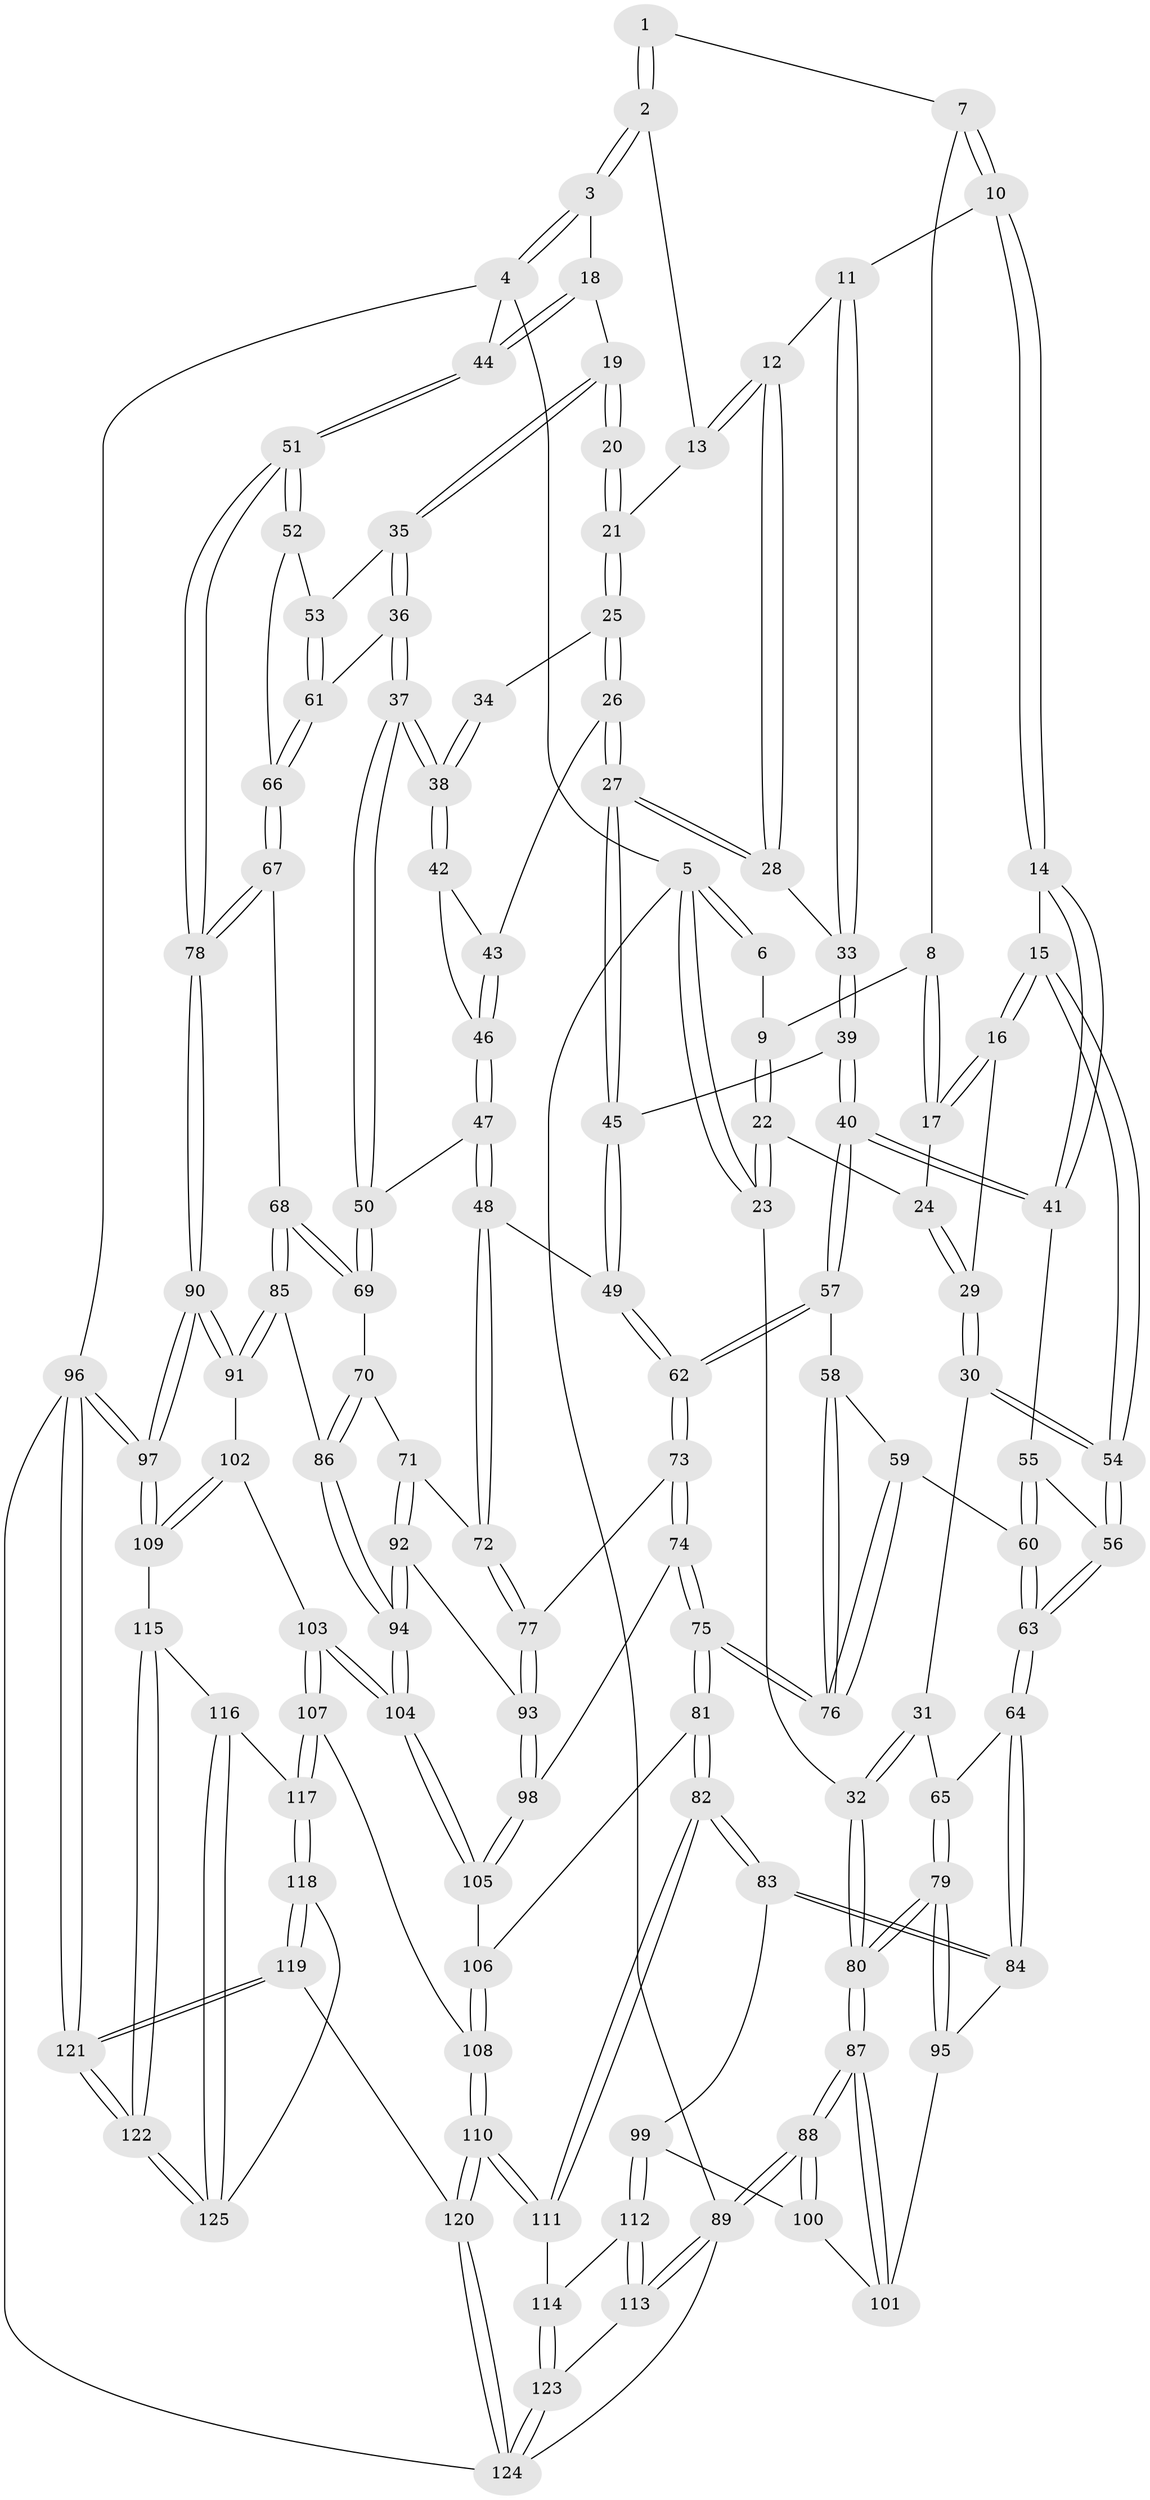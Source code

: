 // coarse degree distribution, {3: 0.12, 5: 0.30666666666666664, 6: 0.12, 4: 0.4533333333333333}
// Generated by graph-tools (version 1.1) at 2025/52/02/27/25 19:52:40]
// undirected, 125 vertices, 309 edges
graph export_dot {
graph [start="1"]
  node [color=gray90,style=filled];
  1 [pos="+0.3721436159816697+0"];
  2 [pos="+0.7758806785459845+0"];
  3 [pos="+0.9629671781815305+0"];
  4 [pos="+1+0"];
  5 [pos="+0+0"];
  6 [pos="+0.13523908862784384+0"];
  7 [pos="+0.37227262487575874+0"];
  8 [pos="+0.24767980825450664+0.031921934045521204"];
  9 [pos="+0.1656000731954383+0.0550982776429366"];
  10 [pos="+0.4105010084463166+0.08717530175389963"];
  11 [pos="+0.4993986497203374+0.09387119125233956"];
  12 [pos="+0.5283053031150251+0.09372873830332501"];
  13 [pos="+0.69484802909273+0"];
  14 [pos="+0.36442433428765725+0.15954939072821317"];
  15 [pos="+0.3601355232290299+0.15887128911951484"];
  16 [pos="+0.3407303359069671+0.15043118497460037"];
  17 [pos="+0.32064632117577796+0.13775861087119756"];
  18 [pos="+0.8878596714955221+0.14711694048444396"];
  19 [pos="+0.8767667244155862+0.16696426182428548"];
  20 [pos="+0.8071608690808508+0.15393523663241765"];
  21 [pos="+0.6991233233886286+0.06275649249320416"];
  22 [pos="+0.1622150122122882+0.06591943076979513"];
  23 [pos="+0+0"];
  24 [pos="+0.16392052109505217+0.08222272279674525"];
  25 [pos="+0.6745265919723286+0.1549368326567254"];
  26 [pos="+0.6545511980562586+0.18283119961159347"];
  27 [pos="+0.6274530573494271+0.19651001642352922"];
  28 [pos="+0.6079189832664685+0.18642254063648217"];
  29 [pos="+0.1126010168915769+0.17574973303203212"];
  30 [pos="+0.07711974953481537+0.21778605381345253"];
  31 [pos="+0+0.20965793892844053"];
  32 [pos="+0+0.13747737818728786"];
  33 [pos="+0.5287845536480023+0.21148630600226312"];
  34 [pos="+0.754319751246731+0.17225868661002483"];
  35 [pos="+0.8753316711898291+0.19370724870434994"];
  36 [pos="+0.8320551965262873+0.27838571339935964"];
  37 [pos="+0.8160246816604733+0.28964194290407713"];
  38 [pos="+0.7547695967828132+0.23190289609742182"];
  39 [pos="+0.47252342179896223+0.24538235112036358"];
  40 [pos="+0.4212203740992958+0.2580152959256973"];
  41 [pos="+0.37279269577569113+0.1923301408812569"];
  42 [pos="+0.7494476161992191+0.22995431486370738"];
  43 [pos="+0.6617849181164033+0.18829653421617415"];
  44 [pos="+1+0.23800190256743797"];
  45 [pos="+0.6150737733047038+0.2729153522292625"];
  46 [pos="+0.7053175419726042+0.25309605192995677"];
  47 [pos="+0.7240098572769518+0.29864576727735653"];
  48 [pos="+0.6305265043894194+0.3345476052297809"];
  49 [pos="+0.6221119243412655+0.3272177131146646"];
  50 [pos="+0.8126086054978552+0.294551337060599"];
  51 [pos="+1+0.24988274472991986"];
  52 [pos="+1+0.2696357185452618"];
  53 [pos="+1+0.272725959170809"];
  54 [pos="+0.1296106436761196+0.26400150417682117"];
  55 [pos="+0.3034666408533166+0.26735365857560495"];
  56 [pos="+0.1399621372344534+0.28210617278229766"];
  57 [pos="+0.4299971441114591+0.30051339672106064"];
  58 [pos="+0.3949401568021879+0.3478489985240575"];
  59 [pos="+0.25532094158505053+0.3885651104792901"];
  60 [pos="+0.25122183643133345+0.3868990462550547"];
  61 [pos="+0.9320008526702726+0.3348260959798103"];
  62 [pos="+0.49956020035555837+0.3543303982313812"];
  63 [pos="+0.17793663400196383+0.39127123671262204"];
  64 [pos="+0.16712100604198016+0.40852923463321983"];
  65 [pos="+0.044315533083478305+0.41047608686460874"];
  66 [pos="+0.944420497019973+0.3817042161855718"];
  67 [pos="+0.9508539694233149+0.42536276073188967"];
  68 [pos="+0.944985410131434+0.43024268367506124"];
  69 [pos="+0.8088050927148145+0.3326233194990087"];
  70 [pos="+0.7843304896842259+0.4035097968854065"];
  71 [pos="+0.6837831324265398+0.42875472957778654"];
  72 [pos="+0.6565586781053627+0.40834782323060786"];
  73 [pos="+0.5040607587912375+0.4632855686104674"];
  74 [pos="+0.45962717005295467+0.5087916908817526"];
  75 [pos="+0.39274031936456244+0.5569157102939722"];
  76 [pos="+0.3858501118430304+0.5395674350544295"];
  77 [pos="+0.5618263930121791+0.46657624569426237"];
  78 [pos="+1+0.4156320906450372"];
  79 [pos="+0+0.4947553643676891"];
  80 [pos="+0+0.5184069714270243"];
  81 [pos="+0.36986979622910954+0.6392811215372229"];
  82 [pos="+0.3533683829801353+0.6587303173991149"];
  83 [pos="+0.2526314236086268+0.6607641387489923"];
  84 [pos="+0.15879465128499415+0.49926545312822856"];
  85 [pos="+0.8868615539569515+0.5068370531822942"];
  86 [pos="+0.8629375967891807+0.5046031745461406"];
  87 [pos="+0+0.7810921185973948"];
  88 [pos="+0+0.7907300647314698"];
  89 [pos="+0+0.8689690073414387"];
  90 [pos="+1+0.6704408932795877"];
  91 [pos="+0.950747059173459+0.5945217195755622"];
  92 [pos="+0.6914582224813562+0.5244632750042004"];
  93 [pos="+0.6237303328608621+0.5659870908822359"];
  94 [pos="+0.7680799478896115+0.567311892137911"];
  95 [pos="+0.059545463703815006+0.5252891750721456"];
  96 [pos="+1+1"];
  97 [pos="+1+0.7909654392150496"];
  98 [pos="+0.6208547011256613+0.5708645055885435"];
  99 [pos="+0.23630572300081423+0.6715462491253833"];
  100 [pos="+0.16224521386327928+0.671626398485503"];
  101 [pos="+0.06604594036930629+0.5925599376190122"];
  102 [pos="+0.8519379918967328+0.7124383824490118"];
  103 [pos="+0.7723143196183468+0.7351837653746209"];
  104 [pos="+0.7643197274864862+0.6627387099489718"];
  105 [pos="+0.6174422690086175+0.5819236995999415"];
  106 [pos="+0.5851154139484542+0.6422512576585923"];
  107 [pos="+0.7355981621493841+0.7829376184929517"];
  108 [pos="+0.6810576844459406+0.7769668991792089"];
  109 [pos="+1+0.8175931654619937"];
  110 [pos="+0.46413431844973746+0.88594581693492"];
  111 [pos="+0.4195470483776403+0.8151281549176265"];
  112 [pos="+0.18998957052586346+0.7796069883610597"];
  113 [pos="+0+0.8776377100754276"];
  114 [pos="+0.20099559543168807+0.8881818631363482"];
  115 [pos="+0.9341597650659583+0.8772462473746339"];
  116 [pos="+0.8155010691143305+0.8768573139077964"];
  117 [pos="+0.7557009316228502+0.8270822451387404"];
  118 [pos="+0.6524745288555434+1"];
  119 [pos="+0.5817722802362666+1"];
  120 [pos="+0.441620923803819+1"];
  121 [pos="+0.9635104251830249+1"];
  122 [pos="+0.9530581196251346+1"];
  123 [pos="+0.18789853254915329+0.9494804811631901"];
  124 [pos="+0.32618519680111246+1"];
  125 [pos="+0.8260201652402142+0.9468946843455623"];
  1 -- 2;
  1 -- 2;
  1 -- 7;
  2 -- 3;
  2 -- 3;
  2 -- 13;
  3 -- 4;
  3 -- 4;
  3 -- 18;
  4 -- 5;
  4 -- 44;
  4 -- 96;
  5 -- 6;
  5 -- 6;
  5 -- 23;
  5 -- 23;
  5 -- 89;
  6 -- 9;
  7 -- 8;
  7 -- 10;
  7 -- 10;
  8 -- 9;
  8 -- 17;
  8 -- 17;
  9 -- 22;
  9 -- 22;
  10 -- 11;
  10 -- 14;
  10 -- 14;
  11 -- 12;
  11 -- 33;
  11 -- 33;
  12 -- 13;
  12 -- 13;
  12 -- 28;
  12 -- 28;
  13 -- 21;
  14 -- 15;
  14 -- 41;
  14 -- 41;
  15 -- 16;
  15 -- 16;
  15 -- 54;
  15 -- 54;
  16 -- 17;
  16 -- 17;
  16 -- 29;
  17 -- 24;
  18 -- 19;
  18 -- 44;
  18 -- 44;
  19 -- 20;
  19 -- 20;
  19 -- 35;
  19 -- 35;
  20 -- 21;
  20 -- 21;
  21 -- 25;
  21 -- 25;
  22 -- 23;
  22 -- 23;
  22 -- 24;
  23 -- 32;
  24 -- 29;
  24 -- 29;
  25 -- 26;
  25 -- 26;
  25 -- 34;
  26 -- 27;
  26 -- 27;
  26 -- 43;
  27 -- 28;
  27 -- 28;
  27 -- 45;
  27 -- 45;
  28 -- 33;
  29 -- 30;
  29 -- 30;
  30 -- 31;
  30 -- 54;
  30 -- 54;
  31 -- 32;
  31 -- 32;
  31 -- 65;
  32 -- 80;
  32 -- 80;
  33 -- 39;
  33 -- 39;
  34 -- 38;
  34 -- 38;
  35 -- 36;
  35 -- 36;
  35 -- 53;
  36 -- 37;
  36 -- 37;
  36 -- 61;
  37 -- 38;
  37 -- 38;
  37 -- 50;
  37 -- 50;
  38 -- 42;
  38 -- 42;
  39 -- 40;
  39 -- 40;
  39 -- 45;
  40 -- 41;
  40 -- 41;
  40 -- 57;
  40 -- 57;
  41 -- 55;
  42 -- 43;
  42 -- 46;
  43 -- 46;
  43 -- 46;
  44 -- 51;
  44 -- 51;
  45 -- 49;
  45 -- 49;
  46 -- 47;
  46 -- 47;
  47 -- 48;
  47 -- 48;
  47 -- 50;
  48 -- 49;
  48 -- 72;
  48 -- 72;
  49 -- 62;
  49 -- 62;
  50 -- 69;
  50 -- 69;
  51 -- 52;
  51 -- 52;
  51 -- 78;
  51 -- 78;
  52 -- 53;
  52 -- 66;
  53 -- 61;
  53 -- 61;
  54 -- 56;
  54 -- 56;
  55 -- 56;
  55 -- 60;
  55 -- 60;
  56 -- 63;
  56 -- 63;
  57 -- 58;
  57 -- 62;
  57 -- 62;
  58 -- 59;
  58 -- 76;
  58 -- 76;
  59 -- 60;
  59 -- 76;
  59 -- 76;
  60 -- 63;
  60 -- 63;
  61 -- 66;
  61 -- 66;
  62 -- 73;
  62 -- 73;
  63 -- 64;
  63 -- 64;
  64 -- 65;
  64 -- 84;
  64 -- 84;
  65 -- 79;
  65 -- 79;
  66 -- 67;
  66 -- 67;
  67 -- 68;
  67 -- 78;
  67 -- 78;
  68 -- 69;
  68 -- 69;
  68 -- 85;
  68 -- 85;
  69 -- 70;
  70 -- 71;
  70 -- 86;
  70 -- 86;
  71 -- 72;
  71 -- 92;
  71 -- 92;
  72 -- 77;
  72 -- 77;
  73 -- 74;
  73 -- 74;
  73 -- 77;
  74 -- 75;
  74 -- 75;
  74 -- 98;
  75 -- 76;
  75 -- 76;
  75 -- 81;
  75 -- 81;
  77 -- 93;
  77 -- 93;
  78 -- 90;
  78 -- 90;
  79 -- 80;
  79 -- 80;
  79 -- 95;
  79 -- 95;
  80 -- 87;
  80 -- 87;
  81 -- 82;
  81 -- 82;
  81 -- 106;
  82 -- 83;
  82 -- 83;
  82 -- 111;
  82 -- 111;
  83 -- 84;
  83 -- 84;
  83 -- 99;
  84 -- 95;
  85 -- 86;
  85 -- 91;
  85 -- 91;
  86 -- 94;
  86 -- 94;
  87 -- 88;
  87 -- 88;
  87 -- 101;
  87 -- 101;
  88 -- 89;
  88 -- 89;
  88 -- 100;
  88 -- 100;
  89 -- 113;
  89 -- 113;
  89 -- 124;
  90 -- 91;
  90 -- 91;
  90 -- 97;
  90 -- 97;
  91 -- 102;
  92 -- 93;
  92 -- 94;
  92 -- 94;
  93 -- 98;
  93 -- 98;
  94 -- 104;
  94 -- 104;
  95 -- 101;
  96 -- 97;
  96 -- 97;
  96 -- 121;
  96 -- 121;
  96 -- 124;
  97 -- 109;
  97 -- 109;
  98 -- 105;
  98 -- 105;
  99 -- 100;
  99 -- 112;
  99 -- 112;
  100 -- 101;
  102 -- 103;
  102 -- 109;
  102 -- 109;
  103 -- 104;
  103 -- 104;
  103 -- 107;
  103 -- 107;
  104 -- 105;
  104 -- 105;
  105 -- 106;
  106 -- 108;
  106 -- 108;
  107 -- 108;
  107 -- 117;
  107 -- 117;
  108 -- 110;
  108 -- 110;
  109 -- 115;
  110 -- 111;
  110 -- 111;
  110 -- 120;
  110 -- 120;
  111 -- 114;
  112 -- 113;
  112 -- 113;
  112 -- 114;
  113 -- 123;
  114 -- 123;
  114 -- 123;
  115 -- 116;
  115 -- 122;
  115 -- 122;
  116 -- 117;
  116 -- 125;
  116 -- 125;
  117 -- 118;
  117 -- 118;
  118 -- 119;
  118 -- 119;
  118 -- 125;
  119 -- 120;
  119 -- 121;
  119 -- 121;
  120 -- 124;
  120 -- 124;
  121 -- 122;
  121 -- 122;
  122 -- 125;
  122 -- 125;
  123 -- 124;
  123 -- 124;
}
